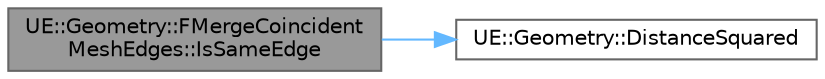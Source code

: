 digraph "UE::Geometry::FMergeCoincidentMeshEdges::IsSameEdge"
{
 // INTERACTIVE_SVG=YES
 // LATEX_PDF_SIZE
  bgcolor="transparent";
  edge [fontname=Helvetica,fontsize=10,labelfontname=Helvetica,labelfontsize=10];
  node [fontname=Helvetica,fontsize=10,shape=box,height=0.2,width=0.4];
  rankdir="LR";
  Node1 [id="Node000001",label="UE::Geometry::FMergeCoincident\lMeshEdges::IsSameEdge",height=0.2,width=0.4,color="gray40", fillcolor="grey60", style="filled", fontcolor="black",tooltip=" "];
  Node1 -> Node2 [id="edge1_Node000001_Node000002",color="steelblue1",style="solid",tooltip=" "];
  Node2 [id="Node000002",label="UE::Geometry::DistanceSquared",height=0.2,width=0.4,color="grey40", fillcolor="white", style="filled",URL="$d9/d39/namespaceUE_1_1Geometry.html#a6a4474e785b7463299bbb030c9adbf95",tooltip=" "];
}
